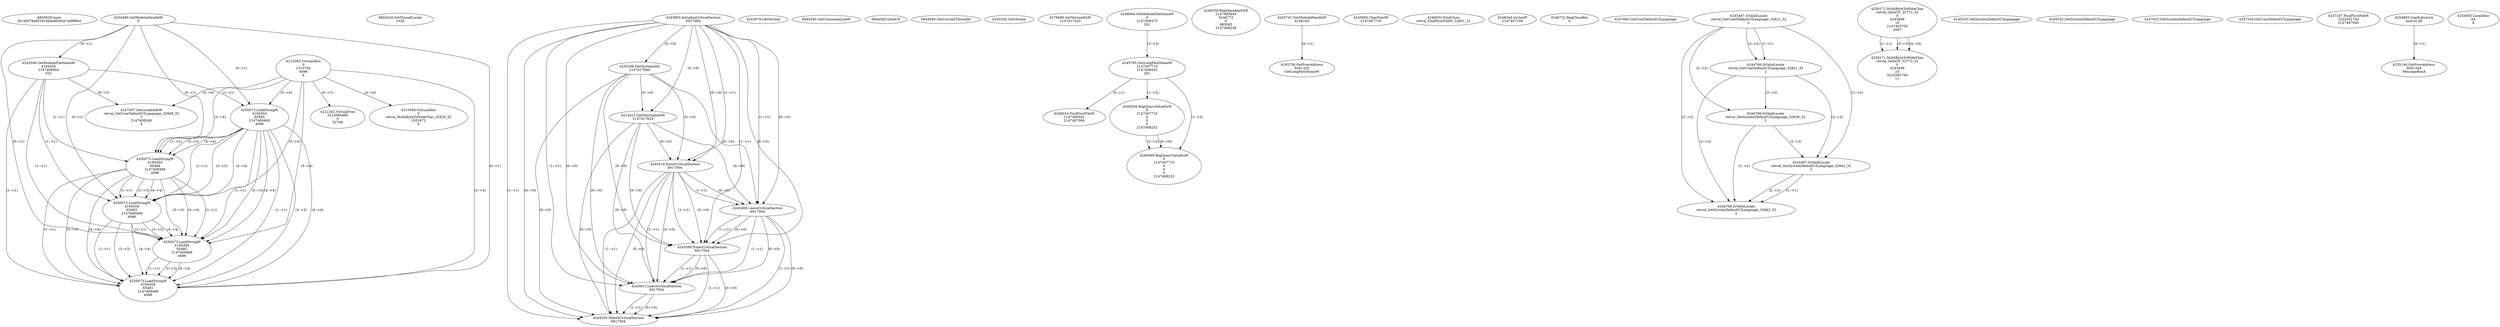 // Global SCDG with merge call
digraph {
	0 [label="6850628.main
001df479a85291fdde06b95e7a9f9804"]
	1 [label="4254480.GetModuleHandleW
0"]
	2 [label="6844434.SetThreadLocale
1024"]
	3 [label="4243965.InitializeCriticalSection
6917004"]
	4 [label="4243979.GetVersion
"]
	5 [label="4250188.GetSystemInfo
2147417660"]
	3 -> 5 [label="(0-->0)"]
	6 [label="6844540.GetCommandLineW
"]
	7 [label="4214413.GetStartupInfoW
2147417624"]
	3 -> 7 [label="(0-->0)"]
	5 -> 7 [label="(0-->0)"]
	8 [label="6844560.GetACP
"]
	9 [label="6844580.GetCurrentThreadId
"]
	10 [label="4250204.GetVersion
"]
	11 [label="4276690.GetVersionExW
2147417420"]
	12 [label="4243306.GetModuleFileNameW
4194304
2147408904
522"]
	1 -> 12 [label="(0-->1)"]
	13 [label="4248064.GetModuleFileNameW
0
2147408370
261"]
	14 [label="4215383.VirtualAlloc
0
1310704
4096
4"]
	15 [label="4246338.RegOpenKeyExW
2147483649
4246772
0
983065
2147408236"]
	16 [label="4245741.GetModuleHandleW
4246160"]
	17 [label="4245758.GetProcAddress
9441320
GetLongPathNameW"]
	16 -> 17 [label="(0-->1)"]
	18 [label="4245785.GetLongPathNameW
2147407710
2147406542
261"]
	13 -> 18 [label="(3-->3)"]
	19 [label="4245683.CharNextW
2147407716"]
	20 [label="4246014.FindFirstFileW
2147406542
2147407064"]
	18 -> 20 [label="(2-->1)"]
	21 [label="4246032.FindClose
retval_FindFirstFileW_32801_32"]
	22 [label="4246044.lstrlenW
2147407108"]
	23 [label="4246556.RegQueryValueExW
0
2147407710
0
0
0
2147408232"]
	18 -> 23 [label="(1-->2)"]
	24 [label="4246599.RegQueryValueExW
0
2147407710
0
0
0
2147408232"]
	18 -> 24 [label="(1-->2)"]
	23 -> 24 [label="(2-->2)"]
	23 -> 24 [label="(6-->6)"]
	25 [label="4246722.RegCloseKey
0"]
	26 [label="4247883.GetUserDefaultUILanguage
"]
	27 [label="4245418.EnterCriticalSection
6917004"]
	3 -> 27 [label="(1-->1)"]
	3 -> 27 [label="(0-->0)"]
	5 -> 27 [label="(0-->0)"]
	7 -> 27 [label="(0-->0)"]
	28 [label="4245469.LeaveCriticalSection
6917004"]
	3 -> 28 [label="(1-->1)"]
	27 -> 28 [label="(1-->1)"]
	3 -> 28 [label="(0-->0)"]
	5 -> 28 [label="(0-->0)"]
	7 -> 28 [label="(0-->0)"]
	27 -> 28 [label="(0-->0)"]
	29 [label="4245487.IsValidLocale
retval_GetUserDefaultUILanguage_32821_32
2"]
	30 [label="4250171.MultiByteToWideChar
retval_GetACP_32773_32
0
4243948
10
2147403704
2047"]
	31 [label="4250171.MultiByteToWideChar
retval_GetACP_32773_32
0
4243948
10
3224282764
11"]
	30 -> 31 [label="(1-->1)"]
	30 -> 31 [label="(3-->3)"]
	30 -> 31 [label="(4-->4)"]
	32 [label="4244766.IsValidLocale
retval_GetUserDefaultUILanguage_32821_32
2"]
	29 -> 32 [label="(1-->1)"]
	29 -> 32 [label="(2-->2)"]
	33 [label="4245525.GetSystemDefaultUILanguage
"]
	34 [label="4245552.GetSystemDefaultUILanguage
"]
	35 [label="4244766.IsValidLocale
retval_GetSystemDefaultUILanguage_32836_32
2"]
	29 -> 35 [label="(2-->2)"]
	32 -> 35 [label="(2-->2)"]
	36 [label="4245580.EnterCriticalSection
6917004"]
	3 -> 36 [label="(1-->1)"]
	27 -> 36 [label="(1-->1)"]
	28 -> 36 [label="(1-->1)"]
	3 -> 36 [label="(0-->0)"]
	5 -> 36 [label="(0-->0)"]
	7 -> 36 [label="(0-->0)"]
	27 -> 36 [label="(0-->0)"]
	28 -> 36 [label="(0-->0)"]
	37 [label="4245621.LeaveCriticalSection
6917004"]
	3 -> 37 [label="(1-->1)"]
	27 -> 37 [label="(1-->1)"]
	28 -> 37 [label="(1-->1)"]
	36 -> 37 [label="(1-->1)"]
	3 -> 37 [label="(0-->0)"]
	5 -> 37 [label="(0-->0)"]
	7 -> 37 [label="(0-->0)"]
	27 -> 37 [label="(0-->0)"]
	28 -> 37 [label="(0-->0)"]
	36 -> 37 [label="(0-->0)"]
	38 [label="4247923.GetSystemDefaultUILanguage
"]
	39 [label="4245487.IsValidLocale
retval_GetSystemDefaultUILanguage_32842_32
2"]
	29 -> 39 [label="(2-->2)"]
	32 -> 39 [label="(2-->2)"]
	35 -> 39 [label="(2-->2)"]
	40 [label="4247558.GetUserDefaultUILanguage
"]
	41 [label="4247567.GetLocaleInfoW
retval_GetUserDefaultUILanguage_32849_32
3
2147408268
4"]
	12 -> 41 [label="(0-->2)"]
	14 -> 41 [label="(4-->4)"]
	42 [label="4247247.FindFirstFileW
3224341740
2147407640"]
	43 [label="4250073.LoadStringW
4194304
65485
2147409468
4096"]
	1 -> 43 [label="(0-->1)"]
	12 -> 43 [label="(1-->1)"]
	14 -> 43 [label="(3-->4)"]
	44 [label="4250073.LoadStringW
4194304
65484
2147409468
4096"]
	1 -> 44 [label="(0-->1)"]
	12 -> 44 [label="(1-->1)"]
	43 -> 44 [label="(1-->1)"]
	43 -> 44 [label="(3-->3)"]
	14 -> 44 [label="(3-->4)"]
	43 -> 44 [label="(4-->4)"]
	45 [label="4250073.LoadStringW
4194304
65483
2147409468
4096"]
	1 -> 45 [label="(0-->1)"]
	12 -> 45 [label="(1-->1)"]
	43 -> 45 [label="(1-->1)"]
	44 -> 45 [label="(1-->1)"]
	43 -> 45 [label="(3-->3)"]
	44 -> 45 [label="(3-->3)"]
	14 -> 45 [label="(3-->4)"]
	43 -> 45 [label="(4-->4)"]
	44 -> 45 [label="(4-->4)"]
	46 [label="4250073.LoadStringW
4194304
65482
2147409468
4096"]
	1 -> 46 [label="(0-->1)"]
	12 -> 46 [label="(1-->1)"]
	43 -> 46 [label="(1-->1)"]
	44 -> 46 [label="(1-->1)"]
	45 -> 46 [label="(1-->1)"]
	43 -> 46 [label="(3-->3)"]
	44 -> 46 [label="(3-->3)"]
	45 -> 46 [label="(3-->3)"]
	14 -> 46 [label="(3-->4)"]
	43 -> 46 [label="(4-->4)"]
	44 -> 46 [label="(4-->4)"]
	45 -> 46 [label="(4-->4)"]
	47 [label="4254893.LoadLibraryA
user32.dll"]
	48 [label="4255003.LocalAlloc
64
8"]
	49 [label="4255148.GetProcAddress
9441344
MessageBoxA"]
	47 -> 49 [label="(0-->1)"]
	50 [label="4244205.DeleteCriticalSection
6917004"]
	3 -> 50 [label="(1-->1)"]
	27 -> 50 [label="(1-->1)"]
	28 -> 50 [label="(1-->1)"]
	36 -> 50 [label="(1-->1)"]
	37 -> 50 [label="(1-->1)"]
	3 -> 50 [label="(0-->0)"]
	5 -> 50 [label="(0-->0)"]
	7 -> 50 [label="(0-->0)"]
	27 -> 50 [label="(0-->0)"]
	28 -> 50 [label="(0-->0)"]
	36 -> 50 [label="(0-->0)"]
	37 -> 50 [label="(0-->0)"]
	51 [label="4221262.VirtualFree
3223060480
0
32768"]
	14 -> 51 [label="(0-->1)"]
	52 [label="4250073.LoadStringW
4194304
65481
2147409468
4096"]
	1 -> 52 [label="(0-->1)"]
	12 -> 52 [label="(1-->1)"]
	43 -> 52 [label="(1-->1)"]
	44 -> 52 [label="(1-->1)"]
	45 -> 52 [label="(1-->1)"]
	46 -> 52 [label="(1-->1)"]
	43 -> 52 [label="(3-->3)"]
	44 -> 52 [label="(3-->3)"]
	45 -> 52 [label="(3-->3)"]
	46 -> 52 [label="(3-->3)"]
	14 -> 52 [label="(3-->4)"]
	43 -> 52 [label="(4-->4)"]
	44 -> 52 [label="(4-->4)"]
	45 -> 52 [label="(4-->4)"]
	46 -> 52 [label="(4-->4)"]
	53 [label="4244766.IsValidLocale
retval_GetSystemDefaultUILanguage_32842_32
2"]
	39 -> 53 [label="(1-->1)"]
	29 -> 53 [label="(2-->2)"]
	32 -> 53 [label="(2-->2)"]
	35 -> 53 [label="(2-->2)"]
	39 -> 53 [label="(2-->2)"]
	54 [label="4215588.VirtualAlloc
0
retval_MultiByteToWideChar_32829_32
1052672
4"]
	14 -> 54 [label="(4-->4)"]
}
